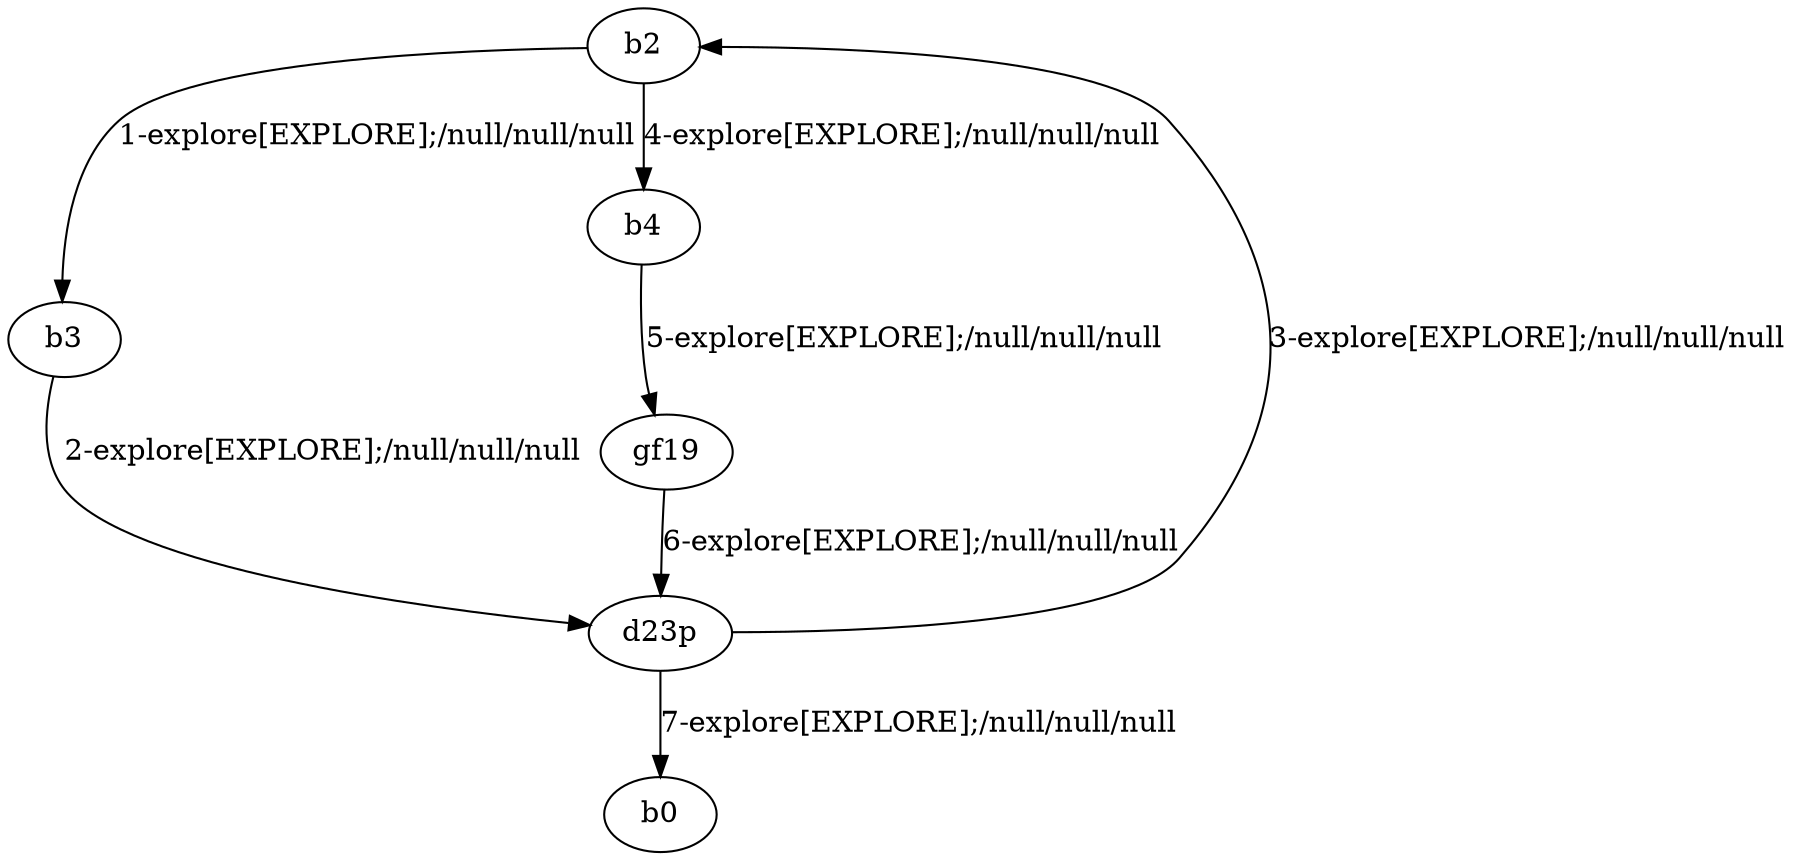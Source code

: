 # Total number of goals covered by this test: 1
# b4 --> gf19

digraph g {
"b2" -> "b3" [label = "1-explore[EXPLORE];/null/null/null"];
"b3" -> "d23p" [label = "2-explore[EXPLORE];/null/null/null"];
"d23p" -> "b2" [label = "3-explore[EXPLORE];/null/null/null"];
"b2" -> "b4" [label = "4-explore[EXPLORE];/null/null/null"];
"b4" -> "gf19" [label = "5-explore[EXPLORE];/null/null/null"];
"gf19" -> "d23p" [label = "6-explore[EXPLORE];/null/null/null"];
"d23p" -> "b0" [label = "7-explore[EXPLORE];/null/null/null"];
}